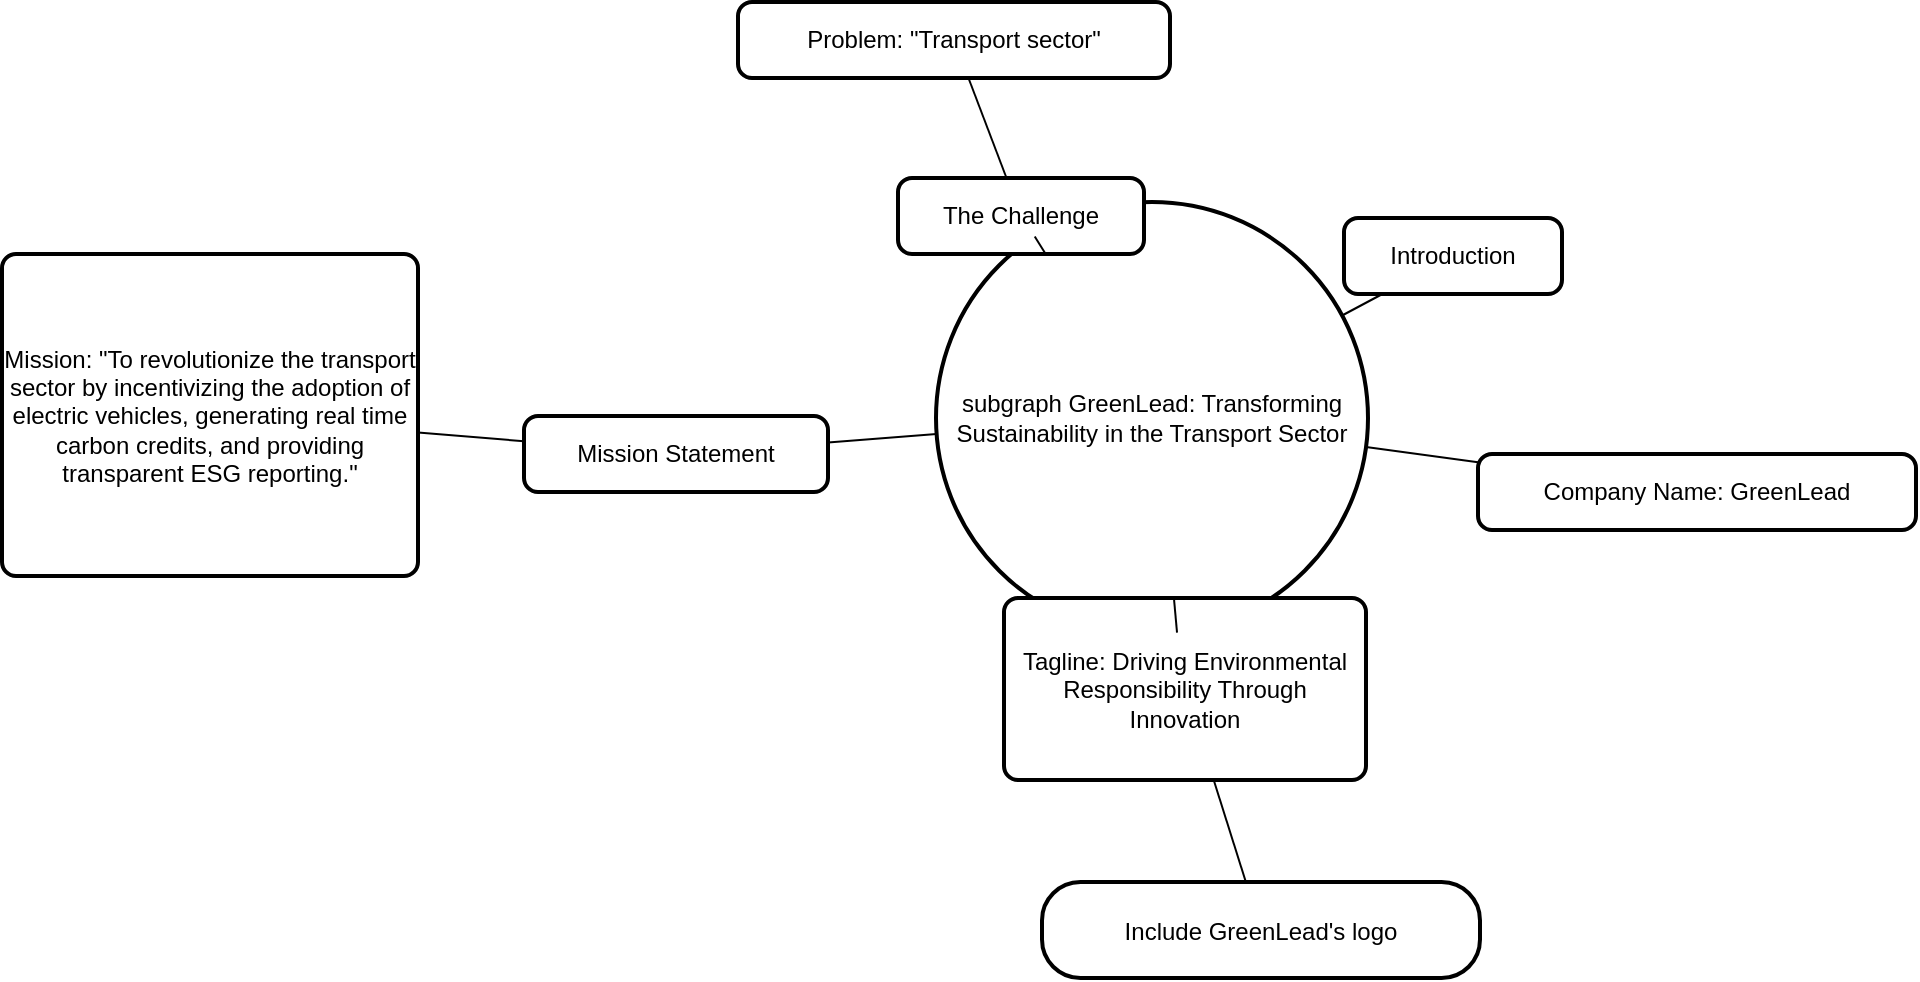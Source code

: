 <mxfile version="22.1.4" type="github">
  <diagram name="Page-1" id="ep92gG-SD7PWIu7amzRD">
    <mxGraphModel>
      <root>
        <mxCell id="0" />
        <mxCell id="1" parent="0" />
        <mxCell id="2" value="subgraph GreenLead: Transforming Sustainability in the Transport Sector" style="ellipse;aspect=fixed;strokeWidth=2;whiteSpace=wrap;" vertex="1" parent="1">
          <mxGeometry x="482" y="115" width="216" height="216" as="geometry" />
        </mxCell>
        <mxCell id="3" value="Introduction" style="rounded=1;absoluteArcSize=1;arcSize=14;whiteSpace=wrap;strokeWidth=2;" vertex="1" parent="1">
          <mxGeometry x="686" y="123" width="109" height="38" as="geometry" />
        </mxCell>
        <mxCell id="4" value="Company Name: GreenLead" style="rounded=1;absoluteArcSize=1;arcSize=14;whiteSpace=wrap;strokeWidth=2;" vertex="1" parent="1">
          <mxGeometry x="753" y="241" width="219" height="38" as="geometry" />
        </mxCell>
        <mxCell id="5" value="Tagline: Driving Environmental Responsibility Through Innovation" style="rounded=1;absoluteArcSize=1;arcSize=14;whiteSpace=wrap;strokeWidth=2;" vertex="1" parent="1">
          <mxGeometry x="516" y="313" width="181" height="91" as="geometry" />
        </mxCell>
        <mxCell id="6" value="Include GreenLead&#39;s logo" style="rounded=1;arcSize=40;strokeWidth=2" vertex="1" parent="1">
          <mxGeometry x="535" y="455" width="219" height="48" as="geometry" />
        </mxCell>
        <mxCell id="7" value="Mission Statement" style="rounded=1;absoluteArcSize=1;arcSize=14;whiteSpace=wrap;strokeWidth=2;" vertex="1" parent="1">
          <mxGeometry x="276" y="222" width="152" height="38" as="geometry" />
        </mxCell>
        <mxCell id="8" value="Mission: &quot;To revolutionize the transport sector by incentivizing the adoption of electric vehicles, generating real time carbon credits, and providing transparent ESG reporting.&quot;" style="rounded=1;absoluteArcSize=1;arcSize=14;whiteSpace=wrap;strokeWidth=2;" vertex="1" parent="1">
          <mxGeometry x="15" y="141" width="208" height="161" as="geometry" />
        </mxCell>
        <mxCell id="9" value="The Challenge" style="rounded=1;absoluteArcSize=1;arcSize=14;whiteSpace=wrap;strokeWidth=2;" vertex="1" parent="1">
          <mxGeometry x="463" y="103" width="123" height="38" as="geometry" />
        </mxCell>
        <mxCell id="10" value="Problem: &quot;Transport sector&quot;" style="rounded=1;absoluteArcSize=1;arcSize=14;whiteSpace=wrap;strokeWidth=2;" vertex="1" parent="1">
          <mxGeometry x="383" y="15" width="216" height="38" as="geometry" />
        </mxCell>
        <mxCell id="11" style="endArrow=none" edge="1" parent="1" source="2" target="3">
          <mxGeometry relative="1" as="geometry" />
        </mxCell>
        <mxCell id="12" style="endArrow=none" edge="1" parent="1" source="2" target="4">
          <mxGeometry relative="1" as="geometry" />
        </mxCell>
        <mxCell id="13" style="endArrow=none" edge="1" parent="1" source="2" target="5">
          <mxGeometry relative="1" as="geometry" />
        </mxCell>
        <mxCell id="14" style="endArrow=none" edge="1" parent="1" source="2" target="7">
          <mxGeometry relative="1" as="geometry" />
        </mxCell>
        <mxCell id="15" style="endArrow=none" edge="1" parent="1" source="2" target="9">
          <mxGeometry relative="1" as="geometry" />
        </mxCell>
        <mxCell id="16" style="endArrow=none" edge="1" parent="1" source="5" target="6">
          <mxGeometry relative="1" as="geometry" />
        </mxCell>
        <mxCell id="17" style="endArrow=none" edge="1" parent="1" source="7" target="8">
          <mxGeometry relative="1" as="geometry" />
        </mxCell>
        <mxCell id="18" style="endArrow=none" edge="1" parent="1" source="9" target="10">
          <mxGeometry relative="1" as="geometry" />
        </mxCell>
      </root>
    </mxGraphModel>
  </diagram>
</mxfile>
